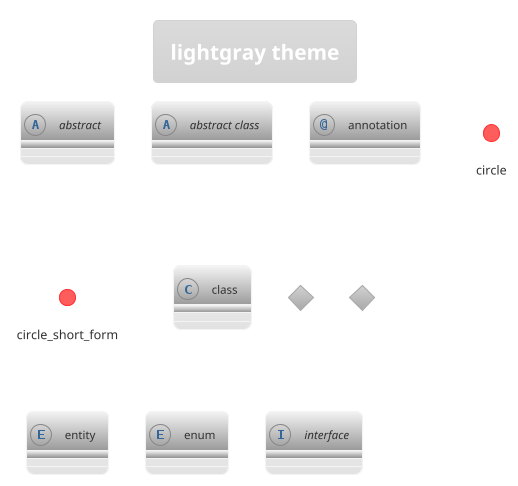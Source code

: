 ' Do not edit
' Theme Gallery
' autogenerated by script
'
@startuml
!theme lightgray
title lightgray theme
abstract        abstract
abstract class  "abstract class"
annotation      annotation
circle          circle
()              circle_short_form
class           class
diamond         diamond
<>              diamond_short_form
entity          entity
enum            enum
interface       interface
@enduml

